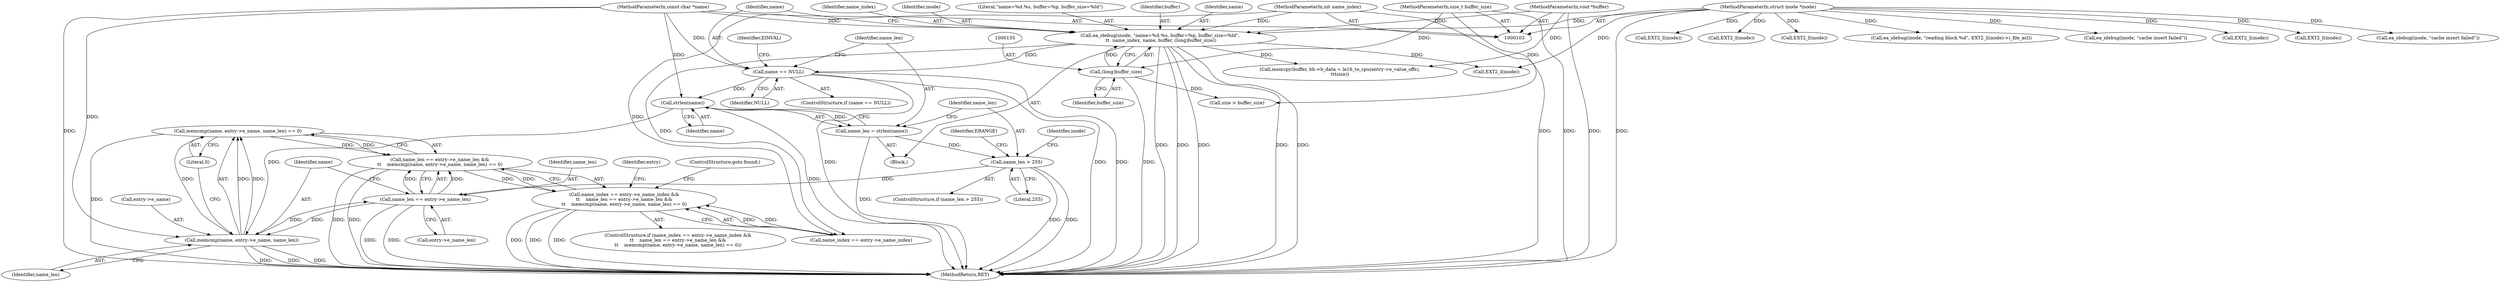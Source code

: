 digraph "0_linux_be0726d33cb8f411945884664924bed3cb8c70ee_7@API" {
"1000289" [label="(Call,memcmp(name, entry->e_name, name_len) == 0)"];
"1000290" [label="(Call,memcmp(name, entry->e_name, name_len))"];
"1000146" [label="(Call,strlen(name))"];
"1000138" [label="(Call,name == NULL)"];
"1000128" [label="(Call,ea_idebug(inode, \"name=%d.%s, buffer=%p, buffer_size=%ld\",\n \t\t  name_index, name, buffer, (long)buffer_size))"];
"1000104" [label="(MethodParameterIn,struct inode *inode)"];
"1000105" [label="(MethodParameterIn,int name_index)"];
"1000106" [label="(MethodParameterIn,const char *name)"];
"1000107" [label="(MethodParameterIn,void *buffer)"];
"1000134" [label="(Call,(long)buffer_size)"];
"1000108" [label="(MethodParameterIn,size_t buffer_size)"];
"1000284" [label="(Call,name_len == entry->e_name_len)"];
"1000149" [label="(Call,name_len > 255)"];
"1000144" [label="(Call,name_len = strlen(name))"];
"1000283" [label="(Call,name_len == entry->e_name_len &&\n\t\t    memcmp(name, entry->e_name, name_len) == 0)"];
"1000277" [label="(Call,name_index == entry->e_name_index &&\n\t\t    name_len == entry->e_name_len &&\n\t\t    memcmp(name, entry->e_name, name_len) == 0)"];
"1000108" [label="(MethodParameterIn,size_t buffer_size)"];
"1000285" [label="(Identifier,name_len)"];
"1000284" [label="(Call,name_len == entry->e_name_len)"];
"1000105" [label="(MethodParameterIn,int name_index)"];
"1000388" [label="(Call,EXT2_I(inode))"];
"1000131" [label="(Identifier,name_index)"];
"1000290" [label="(Call,memcmp(name, entry->e_name, name_len))"];
"1000107" [label="(MethodParameterIn,void *buffer)"];
"1000129" [label="(Identifier,inode)"];
"1000138" [label="(Call,name == NULL)"];
"1000159" [label="(Identifier,inode)"];
"1000149" [label="(Call,name_len > 255)"];
"1000297" [label="(ControlStructure,goto found;)"];
"1000393" [label="(MethodReturn,RET)"];
"1000186" [label="(Call,EXT2_I(inode))"];
"1000296" [label="(Literal,0)"];
"1000283" [label="(Call,name_len == entry->e_name_len &&\n\t\t    memcmp(name, entry->e_name, name_len) == 0)"];
"1000106" [label="(MethodParameterIn,const char *name)"];
"1000286" [label="(Call,entry->e_name_len)"];
"1000134" [label="(Call,(long)buffer_size)"];
"1000140" [label="(Identifier,NULL)"];
"1000277" [label="(Call,name_index == entry->e_name_index &&\n\t\t    name_len == entry->e_name_len &&\n\t\t    memcmp(name, entry->e_name, name_len) == 0)"];
"1000295" [label="(Identifier,name_len)"];
"1000364" [label="(Call,size > buffer_size)"];
"1000291" [label="(Identifier,name)"];
"1000158" [label="(Call,EXT2_I(inode))"];
"1000151" [label="(Literal,255)"];
"1000130" [label="(Literal,\"name=%d.%s, buffer=%p, buffer_size=%ld\")"];
"1000176" [label="(Call,EXT2_I(inode))"];
"1000133" [label="(Identifier,buffer)"];
"1000172" [label="(Call,ea_idebug(inode, \"reading block %d\", EXT2_I(inode)->i_file_acl))"];
"1000150" [label="(Identifier,name_len)"];
"1000353" [label="(Call,ea_idebug(inode, \"cache insert failed\"))"];
"1000147" [label="(Identifier,name)"];
"1000154" [label="(Identifier,ERANGE)"];
"1000145" [label="(Identifier,name_len)"];
"1000109" [label="(Block,)"];
"1000148" [label="(ControlStructure,if (name_len > 255))"];
"1000292" [label="(Call,entry->e_name)"];
"1000278" [label="(Call,name_index == entry->e_name_index)"];
"1000247" [label="(Call,EXT2_I(inode))"];
"1000168" [label="(Call,EXT2_I(inode))"];
"1000104" [label="(MethodParameterIn,struct inode *inode)"];
"1000144" [label="(Call,name_len = strlen(name))"];
"1000299" [label="(Identifier,entry)"];
"1000139" [label="(Identifier,name)"];
"1000305" [label="(Call,ea_idebug(inode, \"cache insert failed\"))"];
"1000289" [label="(Call,memcmp(name, entry->e_name, name_len) == 0)"];
"1000146" [label="(Call,strlen(name))"];
"1000137" [label="(ControlStructure,if (name == NULL))"];
"1000132" [label="(Identifier,name)"];
"1000368" [label="(Call,memcpy(buffer, bh->b_data + le16_to_cpu(entry->e_value_offs),\n\t\t\tsize))"];
"1000128" [label="(Call,ea_idebug(inode, \"name=%d.%s, buffer=%p, buffer_size=%ld\",\n \t\t  name_index, name, buffer, (long)buffer_size))"];
"1000136" [label="(Identifier,buffer_size)"];
"1000143" [label="(Identifier,EINVAL)"];
"1000276" [label="(ControlStructure,if (name_index == entry->e_name_index &&\n\t\t    name_len == entry->e_name_len &&\n\t\t    memcmp(name, entry->e_name, name_len) == 0))"];
"1000289" -> "1000283"  [label="AST: "];
"1000289" -> "1000296"  [label="CFG: "];
"1000290" -> "1000289"  [label="AST: "];
"1000296" -> "1000289"  [label="AST: "];
"1000283" -> "1000289"  [label="CFG: "];
"1000289" -> "1000393"  [label="DDG: "];
"1000289" -> "1000283"  [label="DDG: "];
"1000289" -> "1000283"  [label="DDG: "];
"1000290" -> "1000289"  [label="DDG: "];
"1000290" -> "1000289"  [label="DDG: "];
"1000290" -> "1000289"  [label="DDG: "];
"1000290" -> "1000295"  [label="CFG: "];
"1000291" -> "1000290"  [label="AST: "];
"1000292" -> "1000290"  [label="AST: "];
"1000295" -> "1000290"  [label="AST: "];
"1000296" -> "1000290"  [label="CFG: "];
"1000290" -> "1000393"  [label="DDG: "];
"1000290" -> "1000393"  [label="DDG: "];
"1000290" -> "1000393"  [label="DDG: "];
"1000290" -> "1000284"  [label="DDG: "];
"1000146" -> "1000290"  [label="DDG: "];
"1000106" -> "1000290"  [label="DDG: "];
"1000284" -> "1000290"  [label="DDG: "];
"1000146" -> "1000144"  [label="AST: "];
"1000146" -> "1000147"  [label="CFG: "];
"1000147" -> "1000146"  [label="AST: "];
"1000144" -> "1000146"  [label="CFG: "];
"1000146" -> "1000393"  [label="DDG: "];
"1000146" -> "1000144"  [label="DDG: "];
"1000138" -> "1000146"  [label="DDG: "];
"1000106" -> "1000146"  [label="DDG: "];
"1000138" -> "1000137"  [label="AST: "];
"1000138" -> "1000140"  [label="CFG: "];
"1000139" -> "1000138"  [label="AST: "];
"1000140" -> "1000138"  [label="AST: "];
"1000143" -> "1000138"  [label="CFG: "];
"1000145" -> "1000138"  [label="CFG: "];
"1000138" -> "1000393"  [label="DDG: "];
"1000138" -> "1000393"  [label="DDG: "];
"1000138" -> "1000393"  [label="DDG: "];
"1000128" -> "1000138"  [label="DDG: "];
"1000106" -> "1000138"  [label="DDG: "];
"1000128" -> "1000109"  [label="AST: "];
"1000128" -> "1000134"  [label="CFG: "];
"1000129" -> "1000128"  [label="AST: "];
"1000130" -> "1000128"  [label="AST: "];
"1000131" -> "1000128"  [label="AST: "];
"1000132" -> "1000128"  [label="AST: "];
"1000133" -> "1000128"  [label="AST: "];
"1000134" -> "1000128"  [label="AST: "];
"1000139" -> "1000128"  [label="CFG: "];
"1000128" -> "1000393"  [label="DDG: "];
"1000128" -> "1000393"  [label="DDG: "];
"1000128" -> "1000393"  [label="DDG: "];
"1000128" -> "1000393"  [label="DDG: "];
"1000128" -> "1000393"  [label="DDG: "];
"1000104" -> "1000128"  [label="DDG: "];
"1000105" -> "1000128"  [label="DDG: "];
"1000106" -> "1000128"  [label="DDG: "];
"1000107" -> "1000128"  [label="DDG: "];
"1000134" -> "1000128"  [label="DDG: "];
"1000128" -> "1000158"  [label="DDG: "];
"1000128" -> "1000278"  [label="DDG: "];
"1000128" -> "1000368"  [label="DDG: "];
"1000104" -> "1000103"  [label="AST: "];
"1000104" -> "1000393"  [label="DDG: "];
"1000104" -> "1000158"  [label="DDG: "];
"1000104" -> "1000168"  [label="DDG: "];
"1000104" -> "1000172"  [label="DDG: "];
"1000104" -> "1000176"  [label="DDG: "];
"1000104" -> "1000186"  [label="DDG: "];
"1000104" -> "1000247"  [label="DDG: "];
"1000104" -> "1000305"  [label="DDG: "];
"1000104" -> "1000353"  [label="DDG: "];
"1000104" -> "1000388"  [label="DDG: "];
"1000105" -> "1000103"  [label="AST: "];
"1000105" -> "1000393"  [label="DDG: "];
"1000105" -> "1000278"  [label="DDG: "];
"1000106" -> "1000103"  [label="AST: "];
"1000106" -> "1000393"  [label="DDG: "];
"1000107" -> "1000103"  [label="AST: "];
"1000107" -> "1000393"  [label="DDG: "];
"1000107" -> "1000368"  [label="DDG: "];
"1000134" -> "1000136"  [label="CFG: "];
"1000135" -> "1000134"  [label="AST: "];
"1000136" -> "1000134"  [label="AST: "];
"1000134" -> "1000393"  [label="DDG: "];
"1000108" -> "1000134"  [label="DDG: "];
"1000134" -> "1000364"  [label="DDG: "];
"1000108" -> "1000103"  [label="AST: "];
"1000108" -> "1000393"  [label="DDG: "];
"1000108" -> "1000364"  [label="DDG: "];
"1000284" -> "1000283"  [label="AST: "];
"1000284" -> "1000286"  [label="CFG: "];
"1000285" -> "1000284"  [label="AST: "];
"1000286" -> "1000284"  [label="AST: "];
"1000291" -> "1000284"  [label="CFG: "];
"1000283" -> "1000284"  [label="CFG: "];
"1000284" -> "1000393"  [label="DDG: "];
"1000284" -> "1000393"  [label="DDG: "];
"1000284" -> "1000283"  [label="DDG: "];
"1000284" -> "1000283"  [label="DDG: "];
"1000149" -> "1000284"  [label="DDG: "];
"1000149" -> "1000148"  [label="AST: "];
"1000149" -> "1000151"  [label="CFG: "];
"1000150" -> "1000149"  [label="AST: "];
"1000151" -> "1000149"  [label="AST: "];
"1000154" -> "1000149"  [label="CFG: "];
"1000159" -> "1000149"  [label="CFG: "];
"1000149" -> "1000393"  [label="DDG: "];
"1000149" -> "1000393"  [label="DDG: "];
"1000144" -> "1000149"  [label="DDG: "];
"1000144" -> "1000109"  [label="AST: "];
"1000145" -> "1000144"  [label="AST: "];
"1000150" -> "1000144"  [label="CFG: "];
"1000144" -> "1000393"  [label="DDG: "];
"1000283" -> "1000277"  [label="AST: "];
"1000277" -> "1000283"  [label="CFG: "];
"1000283" -> "1000393"  [label="DDG: "];
"1000283" -> "1000393"  [label="DDG: "];
"1000283" -> "1000277"  [label="DDG: "];
"1000283" -> "1000277"  [label="DDG: "];
"1000277" -> "1000276"  [label="AST: "];
"1000277" -> "1000278"  [label="CFG: "];
"1000278" -> "1000277"  [label="AST: "];
"1000297" -> "1000277"  [label="CFG: "];
"1000299" -> "1000277"  [label="CFG: "];
"1000277" -> "1000393"  [label="DDG: "];
"1000277" -> "1000393"  [label="DDG: "];
"1000277" -> "1000393"  [label="DDG: "];
"1000278" -> "1000277"  [label="DDG: "];
"1000278" -> "1000277"  [label="DDG: "];
}
